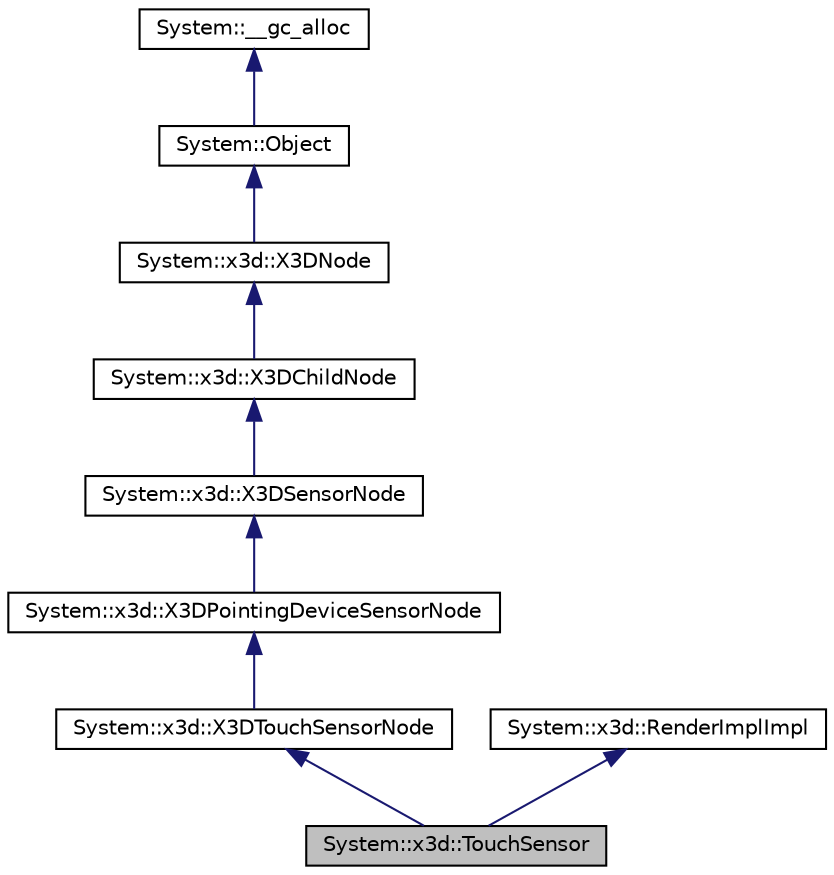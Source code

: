 digraph G
{
  edge [fontname="Helvetica",fontsize="10",labelfontname="Helvetica",labelfontsize="10"];
  node [fontname="Helvetica",fontsize="10",shape=record];
  Node1 [label="System::x3d::TouchSensor",height=0.2,width=0.4,color="black", fillcolor="grey75", style="filled" fontcolor="black"];
  Node2 -> Node1 [dir="back",color="midnightblue",fontsize="10",style="solid",fontname="Helvetica"];
  Node2 [label="System::x3d::X3DTouchSensorNode",height=0.2,width=0.4,color="black", fillcolor="white", style="filled",URL="$class_system_1_1x3d_1_1_x3_d_touch_sensor_node.html"];
  Node3 -> Node2 [dir="back",color="midnightblue",fontsize="10",style="solid",fontname="Helvetica"];
  Node3 [label="System::x3d::X3DPointingDeviceSensorNode",height=0.2,width=0.4,color="black", fillcolor="white", style="filled",URL="$class_system_1_1x3d_1_1_x3_d_pointing_device_sensor_node.html"];
  Node4 -> Node3 [dir="back",color="midnightblue",fontsize="10",style="solid",fontname="Helvetica"];
  Node4 [label="System::x3d::X3DSensorNode",height=0.2,width=0.4,color="black", fillcolor="white", style="filled",URL="$class_system_1_1x3d_1_1_x3_d_sensor_node.html"];
  Node5 -> Node4 [dir="back",color="midnightblue",fontsize="10",style="solid",fontname="Helvetica"];
  Node5 [label="System::x3d::X3DChildNode",height=0.2,width=0.4,color="black", fillcolor="white", style="filled",URL="$class_system_1_1x3d_1_1_x3_d_child_node.html"];
  Node6 -> Node5 [dir="back",color="midnightblue",fontsize="10",style="solid",fontname="Helvetica"];
  Node6 [label="System::x3d::X3DNode",height=0.2,width=0.4,color="black", fillcolor="white", style="filled",URL="$class_system_1_1x3d_1_1_x3_d_node.html"];
  Node7 -> Node6 [dir="back",color="midnightblue",fontsize="10",style="solid",fontname="Helvetica"];
  Node7 [label="System::Object",height=0.2,width=0.4,color="black", fillcolor="white", style="filled",URL="$class_system_1_1_object.html"];
  Node8 -> Node7 [dir="back",color="midnightblue",fontsize="10",style="solid",fontname="Helvetica"];
  Node8 [label="System::__gc_alloc",height=0.2,width=0.4,color="black", fillcolor="white", style="filled",URL="$class_system_1_1____gc__alloc.html"];
  Node9 -> Node1 [dir="back",color="midnightblue",fontsize="10",style="solid",fontname="Helvetica"];
  Node9 [label="System::x3d::RenderImplImpl",height=0.2,width=0.4,color="black", fillcolor="white", style="filled",URL="$class_system_1_1x3d_1_1_render_impl_impl.html"];
}
